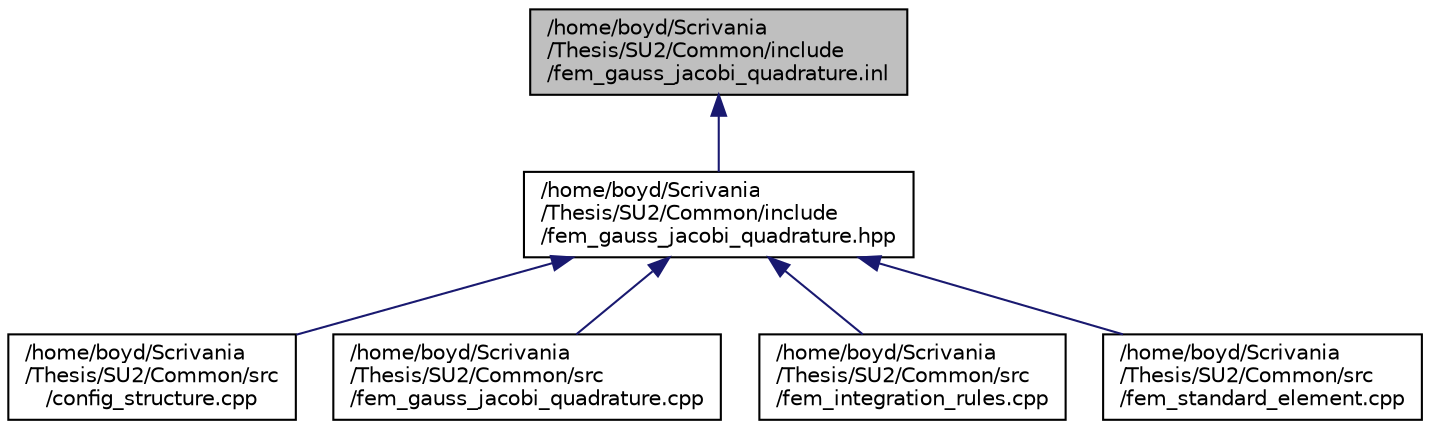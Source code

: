digraph "/home/boyd/Scrivania/Thesis/SU2/Common/include/fem_gauss_jacobi_quadrature.inl"
{
  edge [fontname="Helvetica",fontsize="10",labelfontname="Helvetica",labelfontsize="10"];
  node [fontname="Helvetica",fontsize="10",shape=record];
  Node1 [label="/home/boyd/Scrivania\l/Thesis/SU2/Common/include\l/fem_gauss_jacobi_quadrature.inl",height=0.2,width=0.4,color="black", fillcolor="grey75", style="filled", fontcolor="black"];
  Node1 -> Node2 [dir="back",color="midnightblue",fontsize="10",style="solid",fontname="Helvetica"];
  Node2 [label="/home/boyd/Scrivania\l/Thesis/SU2/Common/include\l/fem_gauss_jacobi_quadrature.hpp",height=0.2,width=0.4,color="black", fillcolor="white", style="filled",URL="$fem__gauss__jacobi__quadrature_8hpp.html",tooltip="Headers of the functions to compute the integration points of the Gauss Jacobi quadrature rules..."];
  Node2 -> Node3 [dir="back",color="midnightblue",fontsize="10",style="solid",fontname="Helvetica"];
  Node3 [label="/home/boyd/Scrivania\l/Thesis/SU2/Common/src\l/config_structure.cpp",height=0.2,width=0.4,color="black", fillcolor="white", style="filled",URL="$config__structure_8cpp.html",tooltip="Main file for managing the config file. "];
  Node2 -> Node4 [dir="back",color="midnightblue",fontsize="10",style="solid",fontname="Helvetica"];
  Node4 [label="/home/boyd/Scrivania\l/Thesis/SU2/Common/src\l/fem_gauss_jacobi_quadrature.cpp",height=0.2,width=0.4,color="black", fillcolor="white", style="filled",URL="$fem__gauss__jacobi__quadrature_8cpp.html",tooltip="Functions to compute the points and weights for the Gauss-Jacobi quadrature rules. All the functions in this file are based on the program JACOBI_RULE of John Burkardt. "];
  Node2 -> Node5 [dir="back",color="midnightblue",fontsize="10",style="solid",fontname="Helvetica"];
  Node5 [label="/home/boyd/Scrivania\l/Thesis/SU2/Common/src\l/fem_integration_rules.cpp",height=0.2,width=0.4,color="black", fillcolor="white", style="filled",URL="$fem__integration__rules_8cpp.html",tooltip="FEM integration rules for the standard elements. "];
  Node2 -> Node6 [dir="back",color="midnightblue",fontsize="10",style="solid",fontname="Helvetica"];
  Node6 [label="/home/boyd/Scrivania\l/Thesis/SU2/Common/src\l/fem_standard_element.cpp",height=0.2,width=0.4,color="black", fillcolor="white", style="filled",URL="$fem__standard__element_8cpp.html",tooltip="Functions for the FEM standard elements. "];
}
